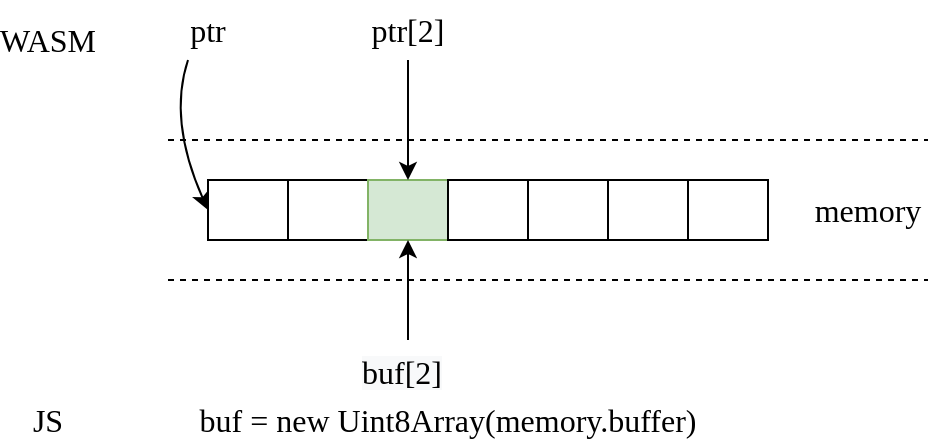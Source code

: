 <mxfile version="14.4.2" type="device" pages="2"><diagram id="s3j6PAo6Vz6e0lMwS93Z" name="第 1 页"><mxGraphModel dx="1106" dy="995" grid="1" gridSize="10" guides="1" tooltips="1" connect="1" arrows="1" fold="1" page="1" pageScale="1" pageWidth="827" pageHeight="1169" math="0" shadow="0"><root><mxCell id="0"/><mxCell id="1" parent="0"/><mxCell id="gXAKASmpPgoJL_FbJ1dr-1" value="" style="endArrow=none;dashed=1;html=1;" edge="1" parent="1"><mxGeometry width="50" height="50" relative="1" as="geometry"><mxPoint x="320" y="530" as="sourcePoint"/><mxPoint x="700" y="530" as="targetPoint"/></mxGeometry></mxCell><mxCell id="gXAKASmpPgoJL_FbJ1dr-2" value="" style="endArrow=none;dashed=1;html=1;" edge="1" parent="1"><mxGeometry width="50" height="50" relative="1" as="geometry"><mxPoint x="320" y="600" as="sourcePoint"/><mxPoint x="700" y="600" as="targetPoint"/></mxGeometry></mxCell><mxCell id="gXAKASmpPgoJL_FbJ1dr-3" value="" style="rounded=0;whiteSpace=wrap;html=1;" vertex="1" parent="1"><mxGeometry x="340" y="550" width="40" height="30" as="geometry"/></mxCell><mxCell id="gXAKASmpPgoJL_FbJ1dr-4" value="" style="rounded=0;whiteSpace=wrap;html=1;" vertex="1" parent="1"><mxGeometry x="380" y="550" width="40" height="30" as="geometry"/></mxCell><mxCell id="gXAKASmpPgoJL_FbJ1dr-5" value="" style="rounded=0;whiteSpace=wrap;html=1;fillColor=#d5e8d4;strokeColor=#82b366;" vertex="1" parent="1"><mxGeometry x="420" y="550" width="40" height="30" as="geometry"/></mxCell><mxCell id="gXAKASmpPgoJL_FbJ1dr-6" value="" style="rounded=0;whiteSpace=wrap;html=1;" vertex="1" parent="1"><mxGeometry x="460" y="550" width="40" height="30" as="geometry"/></mxCell><mxCell id="gXAKASmpPgoJL_FbJ1dr-7" value="" style="rounded=0;whiteSpace=wrap;html=1;" vertex="1" parent="1"><mxGeometry x="500" y="550" width="40" height="30" as="geometry"/></mxCell><mxCell id="gXAKASmpPgoJL_FbJ1dr-8" value="" style="rounded=0;whiteSpace=wrap;html=1;" vertex="1" parent="1"><mxGeometry x="540" y="550" width="40" height="30" as="geometry"/></mxCell><mxCell id="gXAKASmpPgoJL_FbJ1dr-9" value="" style="rounded=0;whiteSpace=wrap;html=1;" vertex="1" parent="1"><mxGeometry x="580" y="550" width="40" height="30" as="geometry"/></mxCell><mxCell id="gXAKASmpPgoJL_FbJ1dr-10" value="memory" style="text;html=1;strokeColor=none;fillColor=none;align=center;verticalAlign=middle;whiteSpace=wrap;rounded=0;fontFamily=Monoca;fontSize=16;" vertex="1" parent="1"><mxGeometry x="650" y="555" width="40" height="20" as="geometry"/></mxCell><mxCell id="gXAKASmpPgoJL_FbJ1dr-12" value="WASM" style="text;html=1;strokeColor=none;fillColor=none;align=center;verticalAlign=middle;whiteSpace=wrap;rounded=0;fontFamily=Monoca;fontSize=16;" vertex="1" parent="1"><mxGeometry x="240" y="470" width="40" height="20" as="geometry"/></mxCell><mxCell id="gXAKASmpPgoJL_FbJ1dr-13" value="JS" style="text;html=1;strokeColor=none;fillColor=none;align=center;verticalAlign=middle;whiteSpace=wrap;rounded=0;fontFamily=Monoca;fontSize=16;" vertex="1" parent="1"><mxGeometry x="240" y="660" width="40" height="20" as="geometry"/></mxCell><mxCell id="gXAKASmpPgoJL_FbJ1dr-14" value="ptr" style="rounded=0;whiteSpace=wrap;html=1;fontFamily=Monoca;fontSize=16;strokeColor=none;" vertex="1" parent="1"><mxGeometry x="320" y="460" width="40" height="30" as="geometry"/></mxCell><mxCell id="gXAKASmpPgoJL_FbJ1dr-16" value="" style="endArrow=classic;html=1;fontFamily=Monoca;fontSize=16;entryX=0;entryY=0.5;entryDx=0;entryDy=0;exitX=0.25;exitY=1;exitDx=0;exitDy=0;curved=1;" edge="1" parent="1" source="gXAKASmpPgoJL_FbJ1dr-14" target="gXAKASmpPgoJL_FbJ1dr-3"><mxGeometry width="50" height="50" relative="1" as="geometry"><mxPoint x="510" y="530" as="sourcePoint"/><mxPoint x="560" y="480" as="targetPoint"/><Array as="points"><mxPoint x="320" y="520"/></Array></mxGeometry></mxCell><mxCell id="gXAKASmpPgoJL_FbJ1dr-17" value="buf = new Uint8Array(memory.buffer)" style="text;html=1;strokeColor=none;fillColor=none;align=center;verticalAlign=middle;whiteSpace=wrap;rounded=0;fontFamily=Monoca;fontSize=16;" vertex="1" parent="1"><mxGeometry x="300" y="660" width="320" height="20" as="geometry"/></mxCell><mxCell id="gXAKASmpPgoJL_FbJ1dr-24" style="edgeStyle=orthogonalEdgeStyle;curved=1;jumpStyle=arc;orthogonalLoop=1;jettySize=auto;html=1;entryX=0.5;entryY=1;entryDx=0;entryDy=0;fontFamily=Monoca;fontSize=16;" edge="1" parent="1" source="gXAKASmpPgoJL_FbJ1dr-20" target="gXAKASmpPgoJL_FbJ1dr-5"><mxGeometry relative="1" as="geometry"/></mxCell><mxCell id="gXAKASmpPgoJL_FbJ1dr-20" value="&lt;span style=&quot;color: rgb(0 , 0 , 0) ; font-family: &amp;#34;monoca&amp;#34; ; font-size: 16px ; font-style: normal ; font-weight: 400 ; letter-spacing: normal ; text-align: center ; text-indent: 0px ; text-transform: none ; word-spacing: 0px ; background-color: rgb(248 , 249 , 250) ; display: inline ; float: none&quot;&gt;buf[2]&lt;/span&gt;" style="text;whiteSpace=wrap;html=1;fontSize=16;fontFamily=Monoca;" vertex="1" parent="1"><mxGeometry x="415" y="630" width="50" height="30" as="geometry"/></mxCell><mxCell id="gXAKASmpPgoJL_FbJ1dr-23" style="edgeStyle=orthogonalEdgeStyle;curved=1;jumpStyle=arc;orthogonalLoop=1;jettySize=auto;html=1;entryX=0.5;entryY=0;entryDx=0;entryDy=0;fontFamily=Monoca;fontSize=16;" edge="1" parent="1" source="gXAKASmpPgoJL_FbJ1dr-22" target="gXAKASmpPgoJL_FbJ1dr-5"><mxGeometry relative="1" as="geometry"/></mxCell><mxCell id="gXAKASmpPgoJL_FbJ1dr-22" value="ptr[2]" style="rounded=0;whiteSpace=wrap;html=1;fontFamily=Monoca;fontSize=16;strokeColor=none;" vertex="1" parent="1"><mxGeometry x="420" y="460" width="40" height="30" as="geometry"/></mxCell></root></mxGraphModel></diagram><diagram id="FxHhhoFqMlJcfEmC5Vk8" name="第 2 页"><mxGraphModel dx="1106" dy="995" grid="1" gridSize="10" guides="1" tooltips="1" connect="1" arrows="1" fold="1" page="1" pageScale="1" pageWidth="827" pageHeight="1169" math="0" shadow="0"><root><mxCell id="JZPb9qda_KV_PZP6B3Hj-0"/><mxCell id="JZPb9qda_KV_PZP6B3Hj-1" parent="JZPb9qda_KV_PZP6B3Hj-0"/><mxCell id="20pcahGMcZ00ChZXIqpt-0" value="" style="endArrow=none;dashed=1;html=1;" edge="1" parent="JZPb9qda_KV_PZP6B3Hj-1"><mxGeometry width="50" height="50" relative="1" as="geometry"><mxPoint x="320" y="530" as="sourcePoint"/><mxPoint x="700" y="530" as="targetPoint"/></mxGeometry></mxCell><mxCell id="20pcahGMcZ00ChZXIqpt-1" value="" style="endArrow=none;dashed=1;html=1;" edge="1" parent="JZPb9qda_KV_PZP6B3Hj-1"><mxGeometry width="50" height="50" relative="1" as="geometry"><mxPoint x="320" y="600" as="sourcePoint"/><mxPoint x="700" y="600" as="targetPoint"/></mxGeometry></mxCell><mxCell id="20pcahGMcZ00ChZXIqpt-2" value="" style="rounded=0;whiteSpace=wrap;html=1;" vertex="1" parent="JZPb9qda_KV_PZP6B3Hj-1"><mxGeometry x="340" y="550" width="40" height="30" as="geometry"/></mxCell><mxCell id="20pcahGMcZ00ChZXIqpt-3" value="" style="rounded=0;whiteSpace=wrap;html=1;" vertex="1" parent="JZPb9qda_KV_PZP6B3Hj-1"><mxGeometry x="380" y="550" width="40" height="30" as="geometry"/></mxCell><mxCell id="20pcahGMcZ00ChZXIqpt-4" value="" style="rounded=0;whiteSpace=wrap;html=1;" vertex="1" parent="JZPb9qda_KV_PZP6B3Hj-1"><mxGeometry x="420" y="550" width="40" height="30" as="geometry"/></mxCell><mxCell id="20pcahGMcZ00ChZXIqpt-5" value="" style="rounded=0;whiteSpace=wrap;html=1;" vertex="1" parent="JZPb9qda_KV_PZP6B3Hj-1"><mxGeometry x="460" y="550" width="40" height="30" as="geometry"/></mxCell><mxCell id="20pcahGMcZ00ChZXIqpt-6" value="" style="rounded=0;whiteSpace=wrap;html=1;fillColor=#d5e8d4;strokeColor=#82b366;" vertex="1" parent="JZPb9qda_KV_PZP6B3Hj-1"><mxGeometry x="500" y="550" width="40" height="30" as="geometry"/></mxCell><mxCell id="20pcahGMcZ00ChZXIqpt-7" value="" style="rounded=0;whiteSpace=wrap;html=1;fillColor=#d5e8d4;strokeColor=#82b366;" vertex="1" parent="JZPb9qda_KV_PZP6B3Hj-1"><mxGeometry x="540" y="550" width="40" height="30" as="geometry"/></mxCell><mxCell id="20pcahGMcZ00ChZXIqpt-8" value="" style="rounded=0;whiteSpace=wrap;html=1;" vertex="1" parent="JZPb9qda_KV_PZP6B3Hj-1"><mxGeometry x="580" y="550" width="40" height="30" as="geometry"/></mxCell><mxCell id="20pcahGMcZ00ChZXIqpt-9" value="memory" style="text;html=1;strokeColor=none;fillColor=none;align=center;verticalAlign=middle;whiteSpace=wrap;rounded=0;fontFamily=Monoca;fontSize=16;" vertex="1" parent="JZPb9qda_KV_PZP6B3Hj-1"><mxGeometry x="650" y="555" width="40" height="20" as="geometry"/></mxCell><mxCell id="20pcahGMcZ00ChZXIqpt-10" value="WASM" style="text;html=1;strokeColor=none;fillColor=none;align=center;verticalAlign=middle;whiteSpace=wrap;rounded=0;fontFamily=Monoca;fontSize=16;" vertex="1" parent="JZPb9qda_KV_PZP6B3Hj-1"><mxGeometry x="240" y="470" width="40" height="20" as="geometry"/></mxCell><mxCell id="20pcahGMcZ00ChZXIqpt-11" value="JS" style="text;html=1;strokeColor=none;fillColor=none;align=center;verticalAlign=middle;whiteSpace=wrap;rounded=0;fontFamily=Monoca;fontSize=16;" vertex="1" parent="JZPb9qda_KV_PZP6B3Hj-1"><mxGeometry x="240" y="660" width="40" height="20" as="geometry"/></mxCell><mxCell id="20pcahGMcZ00ChZXIqpt-12" value="ptr" style="rounded=0;whiteSpace=wrap;html=1;fontFamily=Monoca;fontSize=16;strokeColor=none;" vertex="1" parent="JZPb9qda_KV_PZP6B3Hj-1"><mxGeometry x="320" y="460" width="40" height="30" as="geometry"/></mxCell><mxCell id="20pcahGMcZ00ChZXIqpt-13" value="" style="endArrow=classic;html=1;fontFamily=Monoca;fontSize=16;entryX=0;entryY=0.5;entryDx=0;entryDy=0;exitX=0.25;exitY=1;exitDx=0;exitDy=0;curved=1;" edge="1" parent="JZPb9qda_KV_PZP6B3Hj-1" source="20pcahGMcZ00ChZXIqpt-12" target="20pcahGMcZ00ChZXIqpt-2"><mxGeometry width="50" height="50" relative="1" as="geometry"><mxPoint x="510" y="530" as="sourcePoint"/><mxPoint x="560" y="480" as="targetPoint"/><Array as="points"><mxPoint x="320" y="520"/></Array></mxGeometry></mxCell><mxCell id="20pcahGMcZ00ChZXIqpt-14" value="buf = new Uint16Array(memory.buffer)" style="text;html=1;strokeColor=none;fillColor=none;align=center;verticalAlign=middle;whiteSpace=wrap;rounded=0;fontFamily=Monoca;fontSize=16;" vertex="1" parent="JZPb9qda_KV_PZP6B3Hj-1"><mxGeometry x="300" y="660" width="320" height="20" as="geometry"/></mxCell><mxCell id="20pcahGMcZ00ChZXIqpt-15" style="edgeStyle=orthogonalEdgeStyle;curved=1;jumpStyle=arc;orthogonalLoop=1;jettySize=auto;html=1;entryX=0.5;entryY=1;entryDx=0;entryDy=0;fontFamily=Monoca;fontSize=16;" edge="1" parent="JZPb9qda_KV_PZP6B3Hj-1" source="20pcahGMcZ00ChZXIqpt-16" target="20pcahGMcZ00ChZXIqpt-6"><mxGeometry relative="1" as="geometry"/></mxCell><mxCell id="20pcahGMcZ00ChZXIqpt-16" value="&lt;span style=&quot;color: rgb(0 , 0 , 0) ; font-family: &amp;#34;monoca&amp;#34; ; font-size: 16px ; font-style: normal ; font-weight: 400 ; letter-spacing: normal ; text-align: center ; text-indent: 0px ; text-transform: none ; word-spacing: 0px ; background-color: rgb(248 , 249 , 250) ; display: inline ; float: none&quot;&gt;buf[2]&lt;/span&gt;" style="text;whiteSpace=wrap;html=1;fontSize=16;fontFamily=Monoca;" vertex="1" parent="JZPb9qda_KV_PZP6B3Hj-1"><mxGeometry x="495" y="630" width="50" height="30" as="geometry"/></mxCell></root></mxGraphModel></diagram></mxfile>